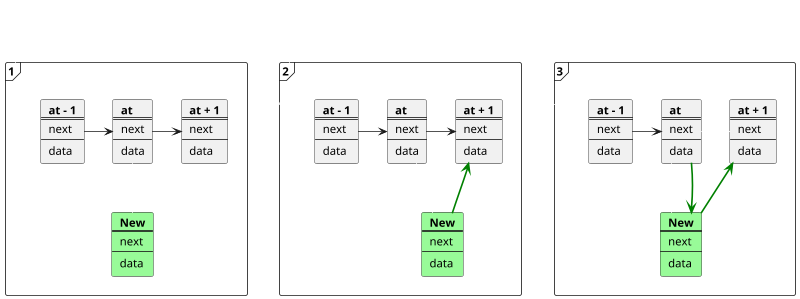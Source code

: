 @startuml

scale 800 width
frame "1" as first {
    card prev1 [
        <b>at - 1
        ====
        next
        ----
        data
    ]
    card current1 [
        <b>at
        ====
        next
        ----
        data
    ]
    card next1 [
        <b>at + 1
        ====
        next
        ----
        data
    ]
    card new1 #palegreen [
        <b>New
        ====
        next
        ----
        data
    ]
    prev1 -r-> current1
    current1 -r-> next1
    current1 -d- new1 #line:white
}

frame "2" as second {
    card prev2 [
        <b>at - 1
        ====
        next
        ----
        data
    ]
    card current2 [
        <b>at
        ====
        next
        ----
        data
    ]
    card next2 [
        <b>at + 1
        ====
        next
        ----
        data
    ]
    card new2 #palegreen [
        <b>New
        ====
        next
        ----
        data
    ]
    prev2 -r-> current2
    current2 -r-> next2
    current2 -d- new2 #line:white
    new2 -u-> next2 #line:green;line.bold
}

frame "3" as third {
    card prev3 [
        <b>at - 1
        ====
        next
        ----
        data
    ]
    card current3 [
        <b>at
        ====
        next
        ----
        data
    ]
    card next3 [
        <b>at + 1
        ====
        next
        ----
        data
    ]
    card new3 #palegreen [
        <b>New
        ====
        next
        ----
        data
    ]
    prev3 -r-> current3
    current3 -r-> next3 #line:white
    current3 -d- new3 #line:white
    new3 -u-> next3 #line:green;line.bold
    current3 -d-> new3 #line:green;line.bold
}

first -r- second #line:white
second -r- third #line:white

@enduml
